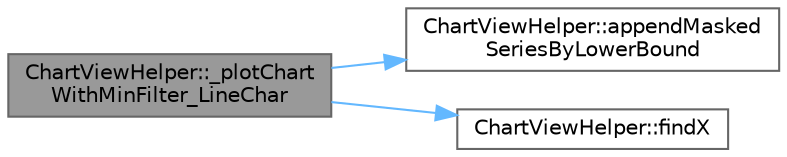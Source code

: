 digraph "ChartViewHelper::_plotChartWithMinFilter_LineChar"
{
 // LATEX_PDF_SIZE
  bgcolor="transparent";
  edge [fontname=Helvetica,fontsize=10,labelfontname=Helvetica,labelfontsize=10];
  node [fontname=Helvetica,fontsize=10,shape=box,height=0.2,width=0.4];
  rankdir="LR";
  Node1 [id="Node000001",label="ChartViewHelper::_plotChart\lWithMinFilter_LineChar",height=0.2,width=0.4,color="gray40", fillcolor="grey60", style="filled", fontcolor="black",tooltip="فیلتر پایین گذر برای حالت پیوسته"];
  Node1 -> Node2 [id="edge1_Node000001_Node000002",color="steelblue1",style="solid",tooltip=" "];
  Node2 [id="Node000002",label="ChartViewHelper::appendMasked\lSeriesByLowerBound",height=0.2,width=0.4,color="grey40", fillcolor="white", style="filled",URL="$class_chart_view_helper.html#a455257413900c969958bf01814dc1b64",tooltip="ساخت سری‌های کران بالا و کران پایین برای حساب کردن مساحت فیلترشده"];
  Node1 -> Node3 [id="edge2_Node000001_Node000003",color="steelblue1",style="solid",tooltip=" "];
  Node3 [id="Node000003",label="ChartViewHelper::findX",height=0.2,width=0.4,color="grey40", fillcolor="white", style="filled",URL="$class_chart_view_helper.html#a2233b809143957aebc5592a05b79a754",tooltip="محاسبه محل تقاطع"];
}
